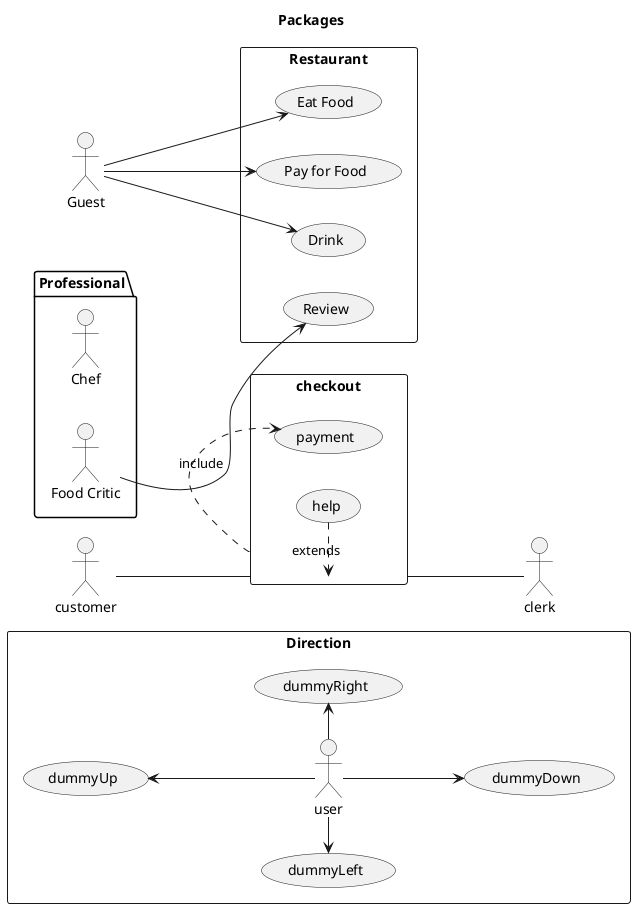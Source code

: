 @startuml package
title Packages
left to right direction
actor Guest as g
package Professional {
actor Chef as c
actor "Food Critic" as fc
}
rectangle Restaurant {
usecase "Eat Food" as UC1
usecase "Pay for Food" as UC2
usecase "Drink" as UC3
usecase "Review" as UC4
}

rectangle Direction {
:user: -left-> (dummyLeft)
:user: -right-> (dummyRight)
:user: -up-> (dummyUp)
:user: -down-> (dummyDown)

}

left to right direction
skinparam packageStyle rectangle
actor customer
actor clerk
rectangle checkout {
customer -- (checkout)
(checkout) .> (payment) : include
(help) .> (checkout) : extends
(checkout) -- clerk
}

fc --> UC4
g --> UC1
g --> UC2
g --> UC3
@enduml
